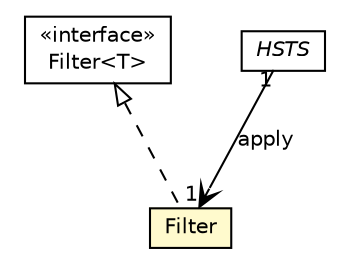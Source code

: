 #!/usr/local/bin/dot
#
# Class diagram 
# Generated by UMLGraph version R5_6-24-gf6e263 (http://www.umlgraph.org/)
#

digraph G {
	edge [fontname="Helvetica",fontsize=10,labelfontname="Helvetica",labelfontsize=10];
	node [fontname="Helvetica",fontsize=10,shape=plaintext];
	nodesep=0.25;
	ranksep=0.5;
	// org.qiweb.api.filters.Filter<T>
	c18119 [label=<<table title="org.qiweb.api.filters.Filter" border="0" cellborder="1" cellspacing="0" cellpadding="2" port="p" href="../api/filters/Filter.html">
		<tr><td><table border="0" cellspacing="0" cellpadding="1">
<tr><td align="center" balign="center"> &#171;interface&#187; </td></tr>
<tr><td align="center" balign="center"> Filter&lt;T&gt; </td></tr>
		</table></td></tr>
		</table>>, URL="../api/filters/Filter.html", fontname="Helvetica", fontcolor="black", fontsize=10.0];
	// org.qiweb.filters.HSTS
	c18187 [label=<<table title="org.qiweb.filters.HSTS" border="0" cellborder="1" cellspacing="0" cellpadding="2" port="p" href="./HSTS.html">
		<tr><td><table border="0" cellspacing="0" cellpadding="1">
<tr><td align="center" balign="center"><font face="Helvetica-Oblique"> HSTS </font></td></tr>
		</table></td></tr>
		</table>>, URL="./HSTS.html", fontname="Helvetica", fontcolor="black", fontsize=10.0];
	// org.qiweb.filters.HSTS.Filter
	c18188 [label=<<table title="org.qiweb.filters.HSTS.Filter" border="0" cellborder="1" cellspacing="0" cellpadding="2" port="p" bgcolor="lemonChiffon" href="./HSTS.Filter.html">
		<tr><td><table border="0" cellspacing="0" cellpadding="1">
<tr><td align="center" balign="center"> Filter </td></tr>
		</table></td></tr>
		</table>>, URL="./HSTS.Filter.html", fontname="Helvetica", fontcolor="black", fontsize=10.0];
	// org.qiweb.filters.HSTS NAVASSOC org.qiweb.filters.HSTS.Filter
	c18187:p -> c18188:p [taillabel="1", label="apply", headlabel="1", fontname="Helvetica", fontcolor="black", fontsize=10.0, color="black", arrowhead=open];
	//org.qiweb.filters.HSTS.Filter implements org.qiweb.api.filters.Filter<T>
	c18119:p -> c18188:p [dir=back,arrowtail=empty,style=dashed];
}

